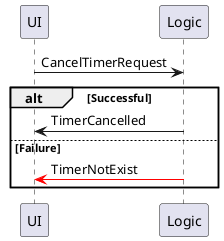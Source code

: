 @startuml
UI -> Logic: CancelTimerRequest
alt Successful
Logic -> UI: TimerCancelled
else Failure
Logic -[#red]> UI: TimerNotExist
end
@enduml